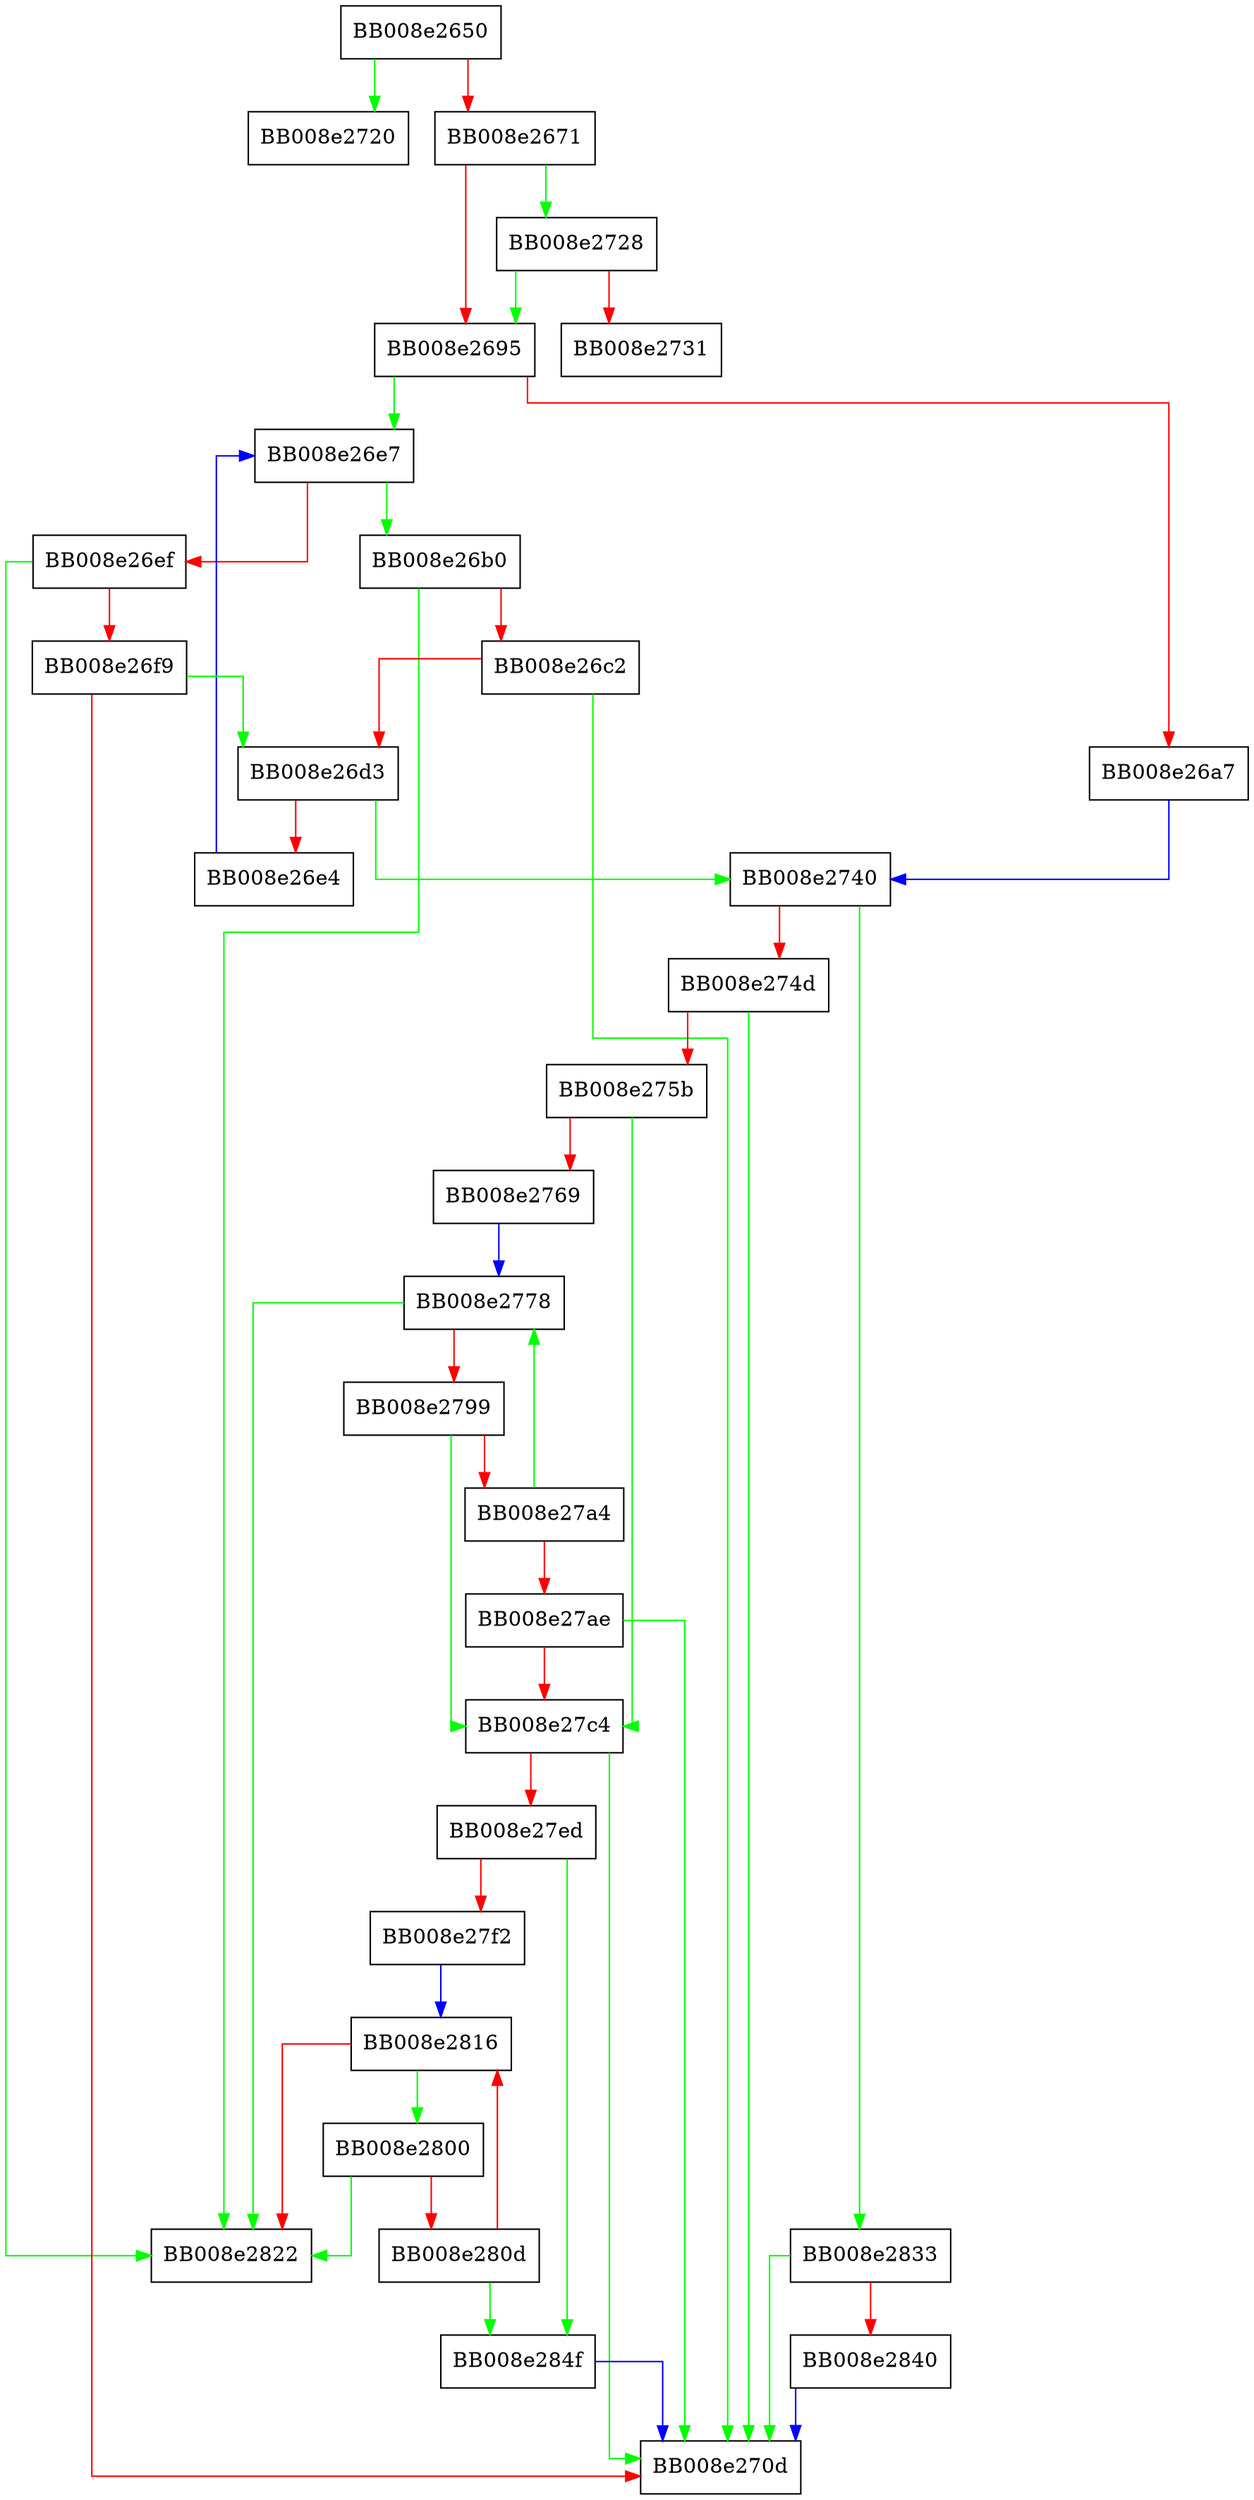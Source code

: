 digraph resolv_conf_matches {
  node [shape="box"];
  graph [splines=ortho];
  BB008e2650 -> BB008e2720 [color="green"];
  BB008e2650 -> BB008e2671 [color="red"];
  BB008e2671 -> BB008e2728 [color="green"];
  BB008e2671 -> BB008e2695 [color="red"];
  BB008e2695 -> BB008e26e7 [color="green"];
  BB008e2695 -> BB008e26a7 [color="red"];
  BB008e26a7 -> BB008e2740 [color="blue"];
  BB008e26b0 -> BB008e2822 [color="green"];
  BB008e26b0 -> BB008e26c2 [color="red"];
  BB008e26c2 -> BB008e270d [color="green"];
  BB008e26c2 -> BB008e26d3 [color="red"];
  BB008e26d3 -> BB008e2740 [color="green"];
  BB008e26d3 -> BB008e26e4 [color="red"];
  BB008e26e4 -> BB008e26e7 [color="blue"];
  BB008e26e7 -> BB008e26b0 [color="green"];
  BB008e26e7 -> BB008e26ef [color="red"];
  BB008e26ef -> BB008e2822 [color="green"];
  BB008e26ef -> BB008e26f9 [color="red"];
  BB008e26f9 -> BB008e26d3 [color="green"];
  BB008e26f9 -> BB008e270d [color="red"];
  BB008e2728 -> BB008e2695 [color="green"];
  BB008e2728 -> BB008e2731 [color="red"];
  BB008e2740 -> BB008e2833 [color="green"];
  BB008e2740 -> BB008e274d [color="red"];
  BB008e274d -> BB008e270d [color="green"];
  BB008e274d -> BB008e275b [color="red"];
  BB008e275b -> BB008e27c4 [color="green"];
  BB008e275b -> BB008e2769 [color="red"];
  BB008e2769 -> BB008e2778 [color="blue"];
  BB008e2778 -> BB008e2822 [color="green"];
  BB008e2778 -> BB008e2799 [color="red"];
  BB008e2799 -> BB008e27c4 [color="green"];
  BB008e2799 -> BB008e27a4 [color="red"];
  BB008e27a4 -> BB008e2778 [color="green"];
  BB008e27a4 -> BB008e27ae [color="red"];
  BB008e27ae -> BB008e270d [color="green"];
  BB008e27ae -> BB008e27c4 [color="red"];
  BB008e27c4 -> BB008e270d [color="green"];
  BB008e27c4 -> BB008e27ed [color="red"];
  BB008e27ed -> BB008e284f [color="green"];
  BB008e27ed -> BB008e27f2 [color="red"];
  BB008e27f2 -> BB008e2816 [color="blue"];
  BB008e2800 -> BB008e2822 [color="green"];
  BB008e2800 -> BB008e280d [color="red"];
  BB008e280d -> BB008e284f [color="green"];
  BB008e280d -> BB008e2816 [color="red"];
  BB008e2816 -> BB008e2800 [color="green"];
  BB008e2816 -> BB008e2822 [color="red"];
  BB008e2833 -> BB008e270d [color="green"];
  BB008e2833 -> BB008e2840 [color="red"];
  BB008e2840 -> BB008e270d [color="blue"];
  BB008e284f -> BB008e270d [color="blue"];
}